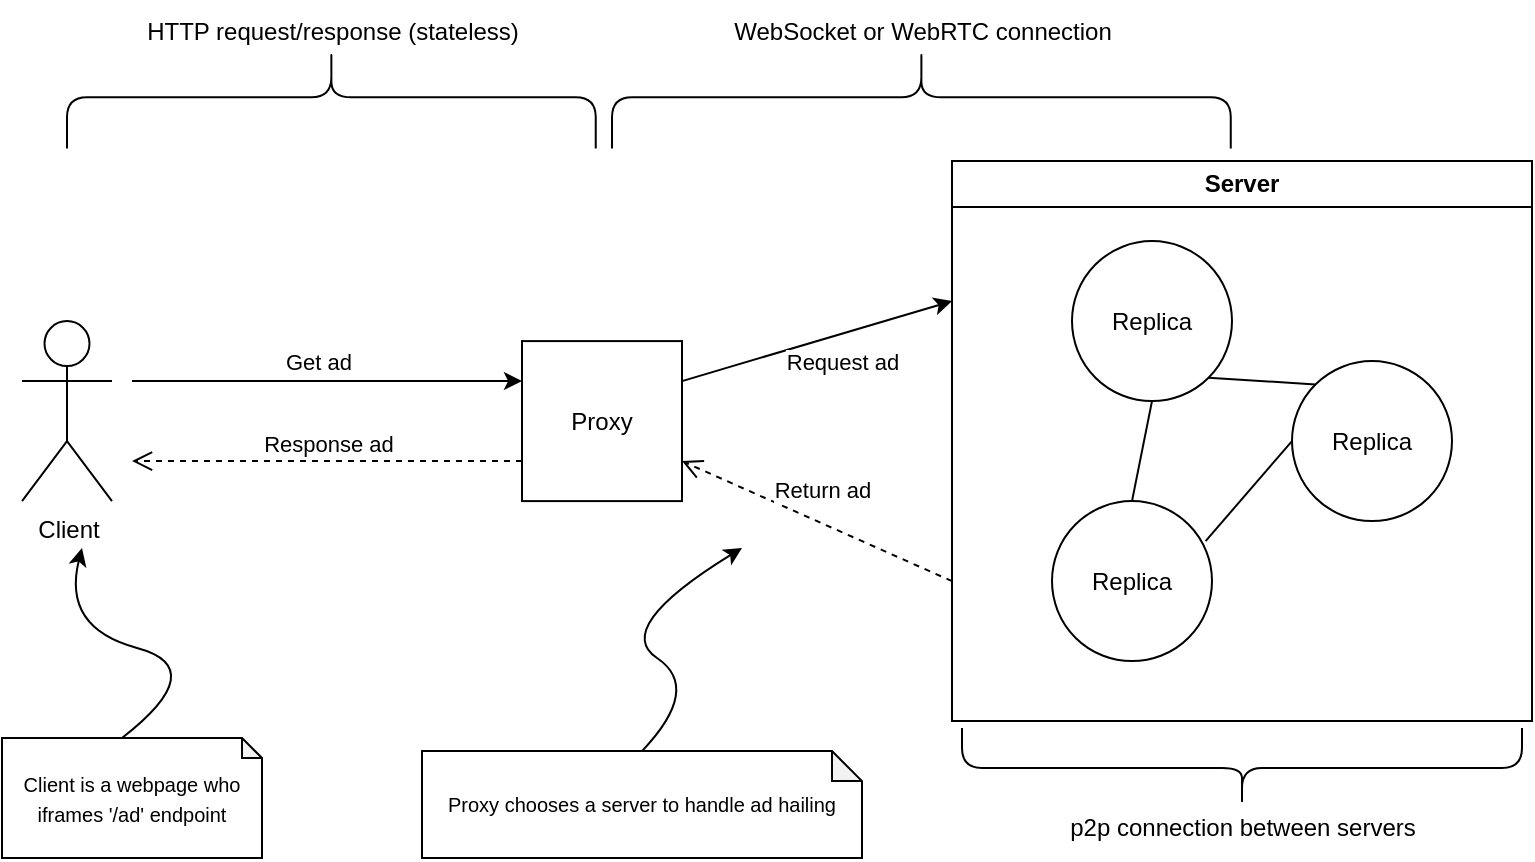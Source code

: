 <mxfile>
    <diagram id="Mp-1YGDdp6dukrGIw-5F" name="Page-1">
        <mxGraphModel dx="1543" dy="794" grid="1" gridSize="10" guides="1" tooltips="1" connect="1" arrows="1" fold="1" page="1" pageScale="1" pageWidth="850" pageHeight="1100" math="0" shadow="0">
            <root>
                <mxCell id="0"/>
                <mxCell id="1" parent="0"/>
                <mxCell id="11" style="edgeStyle=none;html=1;entryX=0;entryY=0.25;entryDx=0;entryDy=0;" edge="1" parent="1" target="8">
                    <mxGeometry relative="1" as="geometry">
                        <mxPoint x="275" y="206.55" as="targetPoint"/>
                        <mxPoint x="85" y="206.55" as="sourcePoint"/>
                    </mxGeometry>
                </mxCell>
                <mxCell id="12" value="Get ad" style="edgeLabel;html=1;align=center;verticalAlign=middle;resizable=0;points=[];" vertex="1" connectable="0" parent="11">
                    <mxGeometry x="-0.207" y="-1" relative="1" as="geometry">
                        <mxPoint x="15" y="-11" as="offset"/>
                    </mxGeometry>
                </mxCell>
                <mxCell id="4" value="Client" style="shape=umlActor;verticalLabelPosition=bottom;verticalAlign=top;html=1;outlineConnect=0;" vertex="1" parent="1">
                    <mxGeometry x="30" y="176.55" width="45" height="90" as="geometry"/>
                </mxCell>
                <mxCell id="14" style="edgeStyle=none;html=1;exitX=1;exitY=0.25;exitDx=0;exitDy=0;entryX=0;entryY=0.25;entryDx=0;entryDy=0;" edge="1" parent="1" source="8" target="13">
                    <mxGeometry relative="1" as="geometry"/>
                </mxCell>
                <mxCell id="15" value="Request ad" style="edgeLabel;html=1;align=center;verticalAlign=middle;resizable=0;points=[];" vertex="1" connectable="0" parent="14">
                    <mxGeometry x="-0.095" y="1" relative="1" as="geometry">
                        <mxPoint x="19" y="9" as="offset"/>
                    </mxGeometry>
                </mxCell>
                <mxCell id="8" value="Proxy" style="whiteSpace=wrap;html=1;aspect=fixed;" vertex="1" parent="1">
                    <mxGeometry x="280" y="186.55" width="80" height="80" as="geometry"/>
                </mxCell>
                <mxCell id="13" value="Server" style="swimlane;whiteSpace=wrap;html=1;" vertex="1" parent="1">
                    <mxGeometry x="495" y="96.55" width="290" height="280" as="geometry">
                        <mxRectangle x="495" y="96.55" width="80" height="30" as="alternateBounds"/>
                    </mxGeometry>
                </mxCell>
                <mxCell id="16" value="Replica" style="ellipse;whiteSpace=wrap;html=1;aspect=fixed;" vertex="1" parent="13">
                    <mxGeometry x="60" y="40" width="80" height="80" as="geometry"/>
                </mxCell>
                <mxCell id="17" value="Replica" style="ellipse;whiteSpace=wrap;html=1;aspect=fixed;" vertex="1" parent="13">
                    <mxGeometry x="50" y="170" width="80" height="80" as="geometry"/>
                </mxCell>
                <mxCell id="18" value="Replica" style="ellipse;whiteSpace=wrap;html=1;aspect=fixed;" vertex="1" parent="13">
                    <mxGeometry x="170" y="100" width="80" height="80" as="geometry"/>
                </mxCell>
                <mxCell id="20" value="" style="endArrow=none;html=1;entryX=0.5;entryY=1;entryDx=0;entryDy=0;exitX=0.5;exitY=0;exitDx=0;exitDy=0;" edge="1" parent="13" source="17" target="16">
                    <mxGeometry width="50" height="50" relative="1" as="geometry">
                        <mxPoint x="50" y="210" as="sourcePoint"/>
                        <mxPoint x="100" y="160" as="targetPoint"/>
                    </mxGeometry>
                </mxCell>
                <mxCell id="22" value="" style="endArrow=none;html=1;entryX=0;entryY=0.5;entryDx=0;entryDy=0;exitX=0.96;exitY=0.25;exitDx=0;exitDy=0;exitPerimeter=0;" edge="1" parent="13" source="17" target="18">
                    <mxGeometry width="50" height="50" relative="1" as="geometry">
                        <mxPoint x="50" y="210" as="sourcePoint"/>
                        <mxPoint x="100" y="160" as="targetPoint"/>
                    </mxGeometry>
                </mxCell>
                <mxCell id="23" value="" style="endArrow=none;html=1;entryX=1;entryY=1;entryDx=0;entryDy=0;exitX=0;exitY=0;exitDx=0;exitDy=0;" edge="1" parent="13" source="18" target="16">
                    <mxGeometry width="50" height="50" relative="1" as="geometry">
                        <mxPoint x="50" y="210" as="sourcePoint"/>
                        <mxPoint x="100" y="160" as="targetPoint"/>
                    </mxGeometry>
                </mxCell>
                <mxCell id="25" value="Response ad" style="html=1;verticalAlign=bottom;endArrow=open;dashed=1;endSize=8;exitX=0;exitY=0.75;exitDx=0;exitDy=0;" edge="1" parent="1" source="8">
                    <mxGeometry relative="1" as="geometry">
                        <mxPoint x="205" y="246.55" as="sourcePoint"/>
                        <mxPoint x="85" y="246.55" as="targetPoint"/>
                    </mxGeometry>
                </mxCell>
                <mxCell id="26" value="Return ad" style="html=1;verticalAlign=bottom;endArrow=open;dashed=1;endSize=8;entryX=1;entryY=0.75;entryDx=0;entryDy=0;exitX=0;exitY=0.75;exitDx=0;exitDy=0;" edge="1" parent="1" source="13" target="8">
                    <mxGeometry x="0.005" y="-7" relative="1" as="geometry">
                        <mxPoint x="455" y="296.55" as="sourcePoint"/>
                        <mxPoint x="375" y="296.55" as="targetPoint"/>
                        <mxPoint as="offset"/>
                    </mxGeometry>
                </mxCell>
                <mxCell id="27" value="" style="shape=curlyBracket;whiteSpace=wrap;html=1;rounded=1;flipH=1;labelPosition=right;verticalLabelPosition=middle;align=left;verticalAlign=middle;rotation=-90;" vertex="1" parent="1">
                    <mxGeometry x="159.06" y="-67.5" width="51.25" height="264.37" as="geometry"/>
                </mxCell>
                <mxCell id="30" value="" style="shape=curlyBracket;whiteSpace=wrap;html=1;rounded=1;flipH=1;labelPosition=right;verticalLabelPosition=middle;align=left;verticalAlign=middle;rotation=-90;" vertex="1" parent="1">
                    <mxGeometry x="454.07" y="-90.0" width="51.25" height="309.37" as="geometry"/>
                </mxCell>
                <mxCell id="34" value="WebSocket or WebRTC connection" style="text;html=1;align=center;verticalAlign=middle;resizable=0;points=[];autosize=1;strokeColor=none;fillColor=none;" vertex="1" parent="1">
                    <mxGeometry x="375" y="16.55" width="210" height="30" as="geometry"/>
                </mxCell>
                <mxCell id="35" value="HTTP request/response (stateless)" style="text;html=1;align=center;verticalAlign=middle;resizable=0;points=[];autosize=1;strokeColor=none;fillColor=none;" vertex="1" parent="1">
                    <mxGeometry x="80.31" y="16.55" width="210" height="30" as="geometry"/>
                </mxCell>
                <mxCell id="36" value="" style="shape=curlyBracket;whiteSpace=wrap;html=1;rounded=1;flipH=1;labelPosition=right;verticalLabelPosition=middle;align=left;verticalAlign=middle;rotation=90;" vertex="1" parent="1">
                    <mxGeometry x="620" y="260" width="40" height="280" as="geometry"/>
                </mxCell>
                <mxCell id="37" value="p2p connection between servers" style="text;html=1;align=center;verticalAlign=middle;resizable=0;points=[];autosize=1;strokeColor=none;fillColor=none;" vertex="1" parent="1">
                    <mxGeometry x="540" y="415" width="200" height="30" as="geometry"/>
                </mxCell>
                <mxCell id="38" value="&lt;font style=&quot;font-size: 10px;&quot;&gt;Client is a webpage who iframes '/ad' endpoint&lt;/font&gt;" style="shape=note;whiteSpace=wrap;html=1;backgroundOutline=1;darkOpacity=0.05;size=10;" vertex="1" parent="1">
                    <mxGeometry x="20" y="385" width="130" height="60" as="geometry"/>
                </mxCell>
                <mxCell id="39" value="Proxy chooses a server to handle ad hailing" style="shape=note;whiteSpace=wrap;html=1;backgroundOutline=1;darkOpacity=0.05;fontSize=10;size=15;" vertex="1" parent="1">
                    <mxGeometry x="230" y="391.55" width="220" height="53.45" as="geometry"/>
                </mxCell>
                <mxCell id="40" value="" style="curved=1;endArrow=classic;html=1;fontSize=10;exitX=0.5;exitY=0;exitDx=0;exitDy=0;exitPerimeter=0;" edge="1" parent="1" source="39">
                    <mxGeometry width="50" height="50" relative="1" as="geometry">
                        <mxPoint x="325" y="430" as="sourcePoint"/>
                        <mxPoint x="390" y="290" as="targetPoint"/>
                        <Array as="points">
                            <mxPoint x="370" y="360"/>
                            <mxPoint x="325" y="330"/>
                        </Array>
                    </mxGeometry>
                </mxCell>
                <mxCell id="41" value="" style="curved=1;endArrow=classic;html=1;fontSize=10;exitX=0;exitY=0;exitDx=60;exitDy=0;exitPerimeter=0;" edge="1" parent="1" source="38">
                    <mxGeometry width="50" height="50" relative="1" as="geometry">
                        <mxPoint x="75" y="350" as="sourcePoint"/>
                        <mxPoint x="60" y="290" as="targetPoint"/>
                        <Array as="points">
                            <mxPoint x="125" y="350"/>
                            <mxPoint x="50" y="330"/>
                        </Array>
                    </mxGeometry>
                </mxCell>
            </root>
        </mxGraphModel>
    </diagram>
</mxfile>